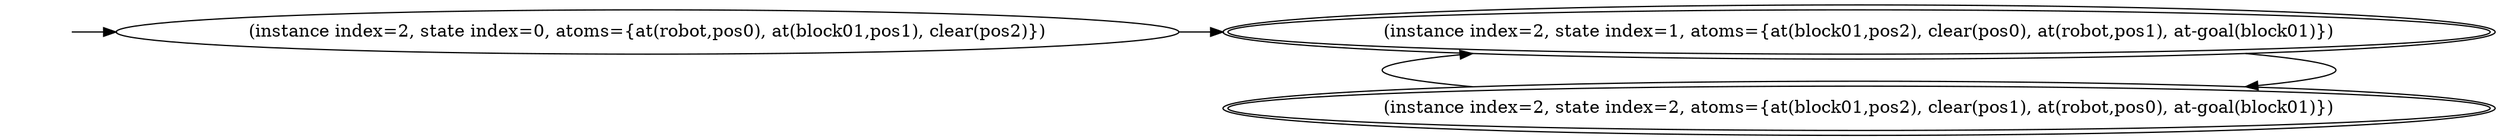 digraph {
rankdir="LR"
s0[label="(instance index=2, state index=0, atoms={at(robot,pos0), at(block01,pos1), clear(pos2)})"]
s1[peripheries=2,label="(instance index=2, state index=1, atoms={at(block01,pos2), clear(pos0), at(robot,pos1), at-goal(block01)})"]
s2[peripheries=2,label="(instance index=2, state index=2, atoms={at(block01,pos2), clear(pos1), at(robot,pos0), at-goal(block01)})"]
Dangling [ label = "", style = invis ]
{ rank = same; Dangling }
Dangling -> s0
{ rank = same; s0}
{ rank = same; s1,s2}
{
s0->s1
}
{
s1->s2
s2->s1
}
}
